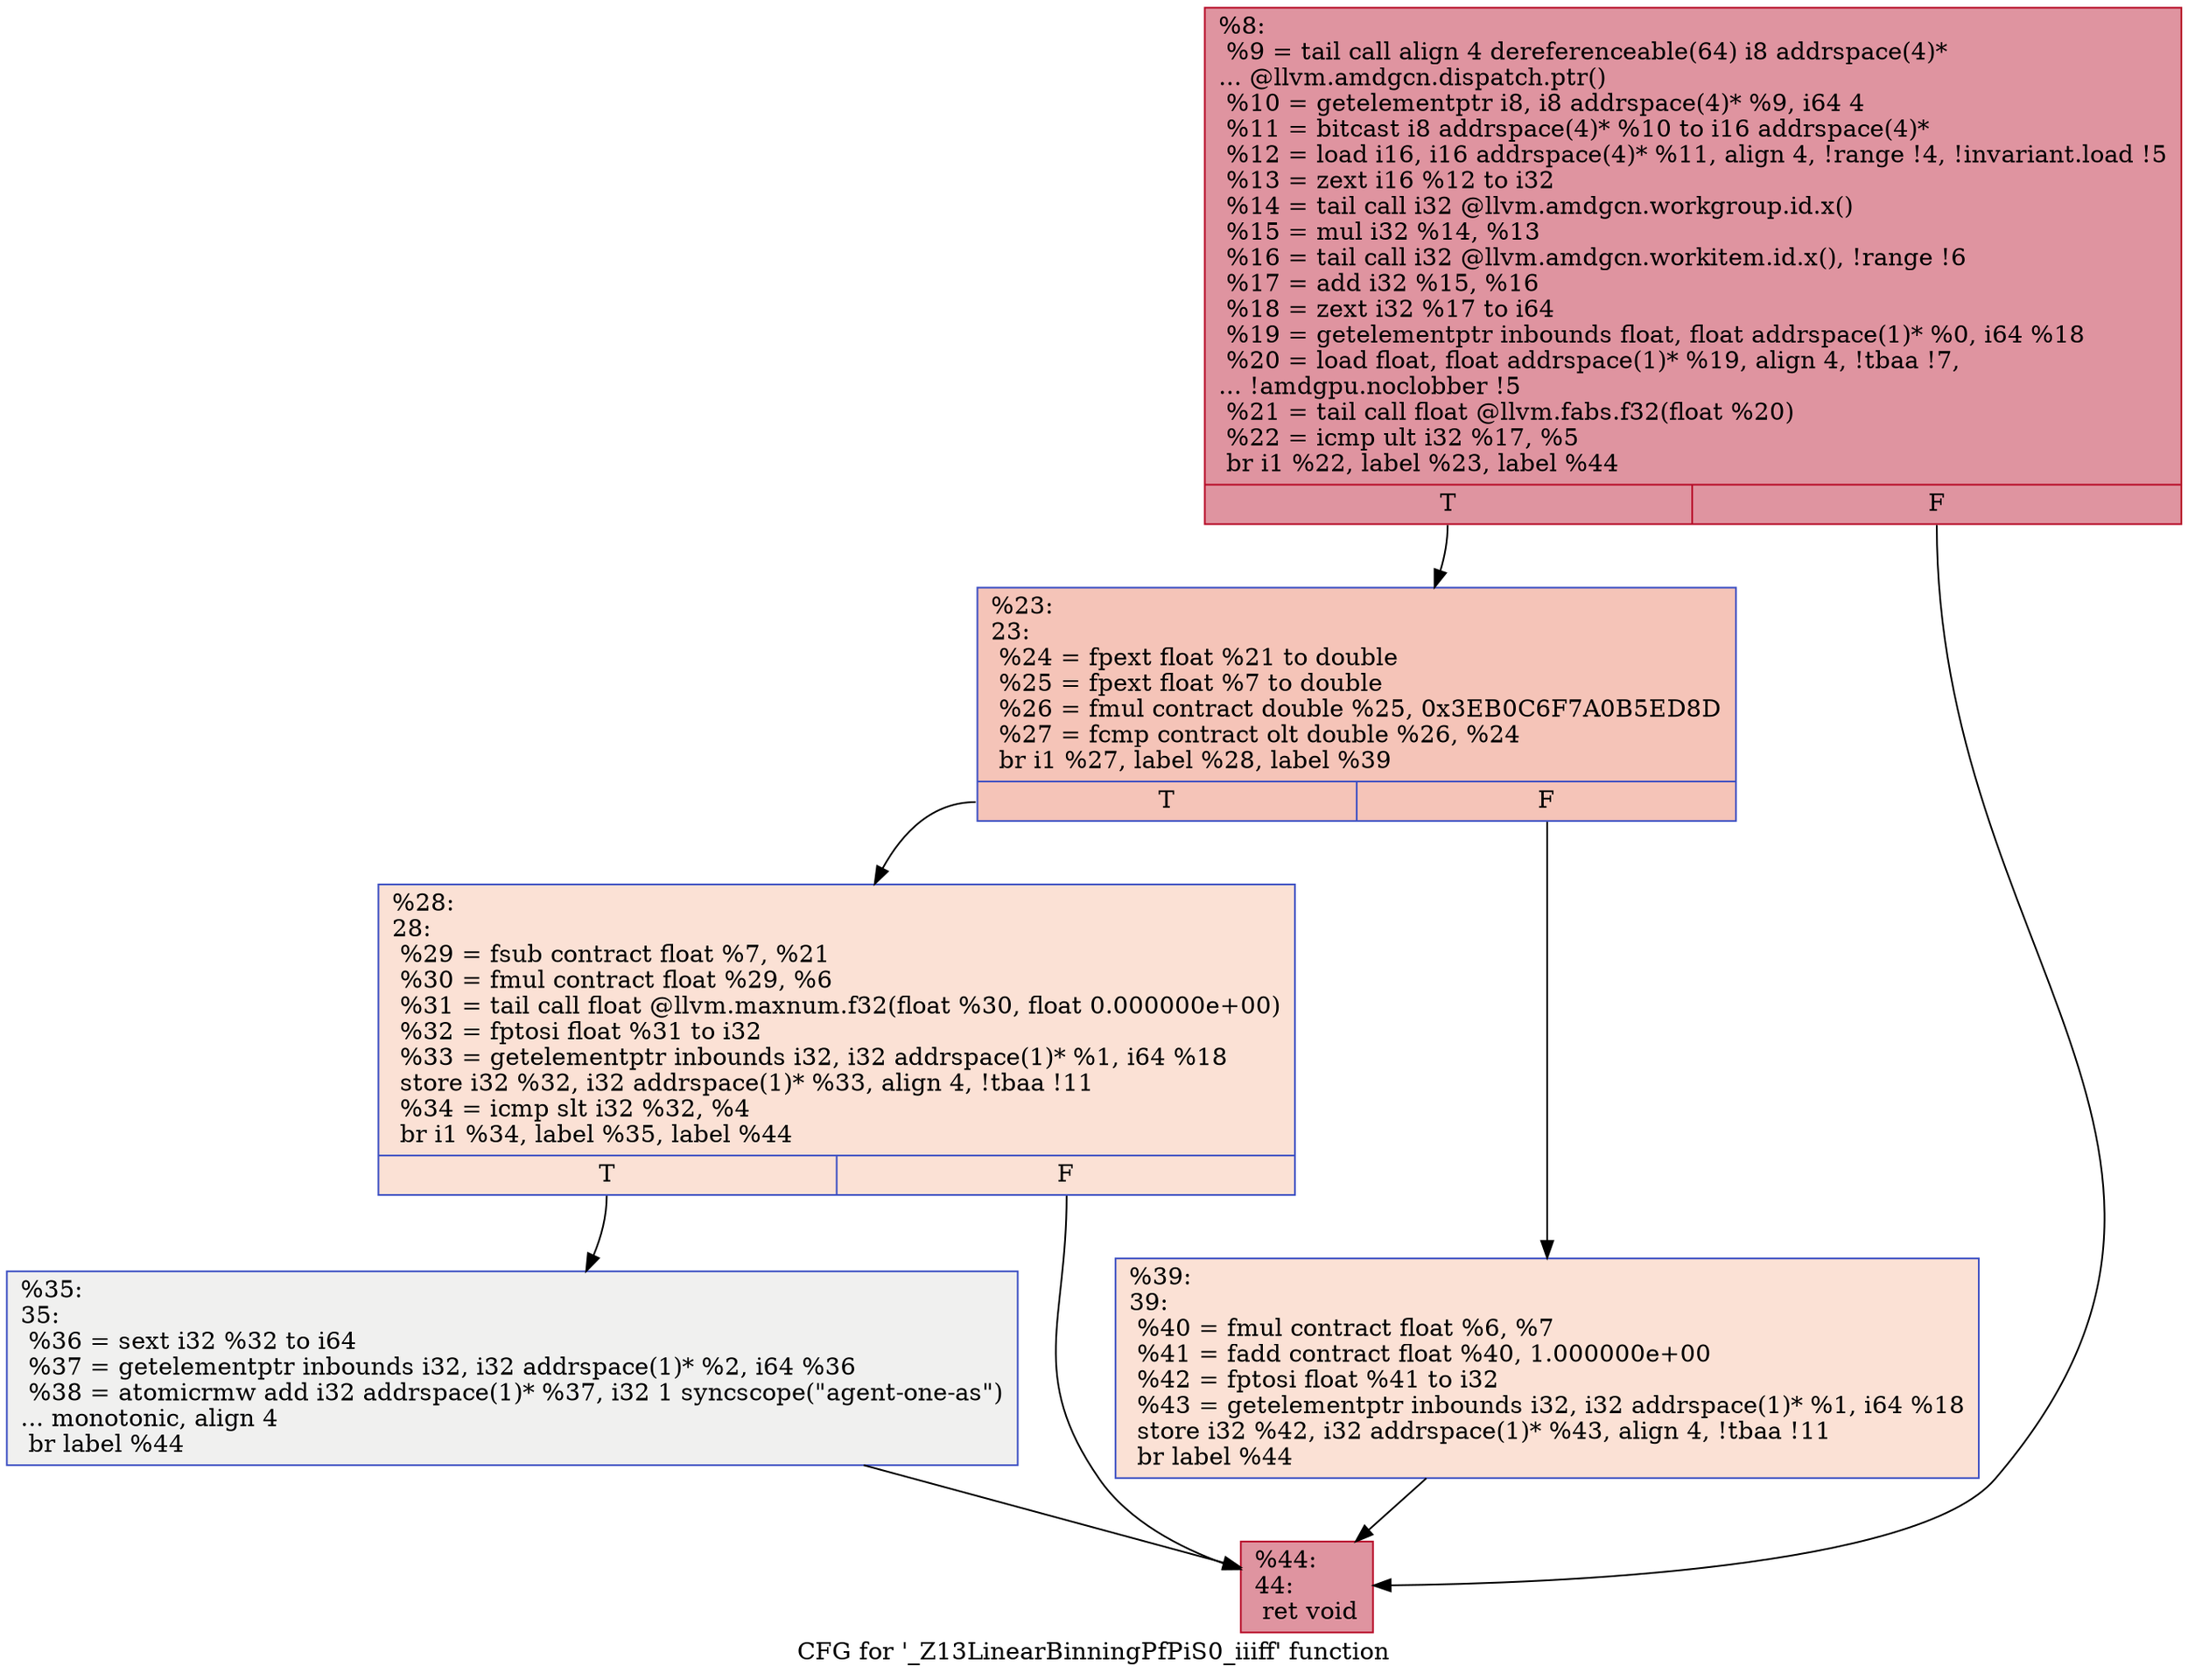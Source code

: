 digraph "CFG for '_Z13LinearBinningPfPiS0_iiiff' function" {
	label="CFG for '_Z13LinearBinningPfPiS0_iiiff' function";

	Node0x5a027a0 [shape=record,color="#b70d28ff", style=filled, fillcolor="#b70d2870",label="{%8:\l  %9 = tail call align 4 dereferenceable(64) i8 addrspace(4)*\l... @llvm.amdgcn.dispatch.ptr()\l  %10 = getelementptr i8, i8 addrspace(4)* %9, i64 4\l  %11 = bitcast i8 addrspace(4)* %10 to i16 addrspace(4)*\l  %12 = load i16, i16 addrspace(4)* %11, align 4, !range !4, !invariant.load !5\l  %13 = zext i16 %12 to i32\l  %14 = tail call i32 @llvm.amdgcn.workgroup.id.x()\l  %15 = mul i32 %14, %13\l  %16 = tail call i32 @llvm.amdgcn.workitem.id.x(), !range !6\l  %17 = add i32 %15, %16\l  %18 = zext i32 %17 to i64\l  %19 = getelementptr inbounds float, float addrspace(1)* %0, i64 %18\l  %20 = load float, float addrspace(1)* %19, align 4, !tbaa !7,\l... !amdgpu.noclobber !5\l  %21 = tail call float @llvm.fabs.f32(float %20)\l  %22 = icmp ult i32 %17, %5\l  br i1 %22, label %23, label %44\l|{<s0>T|<s1>F}}"];
	Node0x5a027a0:s0 -> Node0x5a051e0;
	Node0x5a027a0:s1 -> Node0x5a05270;
	Node0x5a051e0 [shape=record,color="#3d50c3ff", style=filled, fillcolor="#e97a5f70",label="{%23:\l23:                                               \l  %24 = fpext float %21 to double\l  %25 = fpext float %7 to double\l  %26 = fmul contract double %25, 0x3EB0C6F7A0B5ED8D\l  %27 = fcmp contract olt double %26, %24\l  br i1 %27, label %28, label %39\l|{<s0>T|<s1>F}}"];
	Node0x5a051e0:s0 -> Node0x5a05fc0;
	Node0x5a051e0:s1 -> Node0x5a06050;
	Node0x5a05fc0 [shape=record,color="#3d50c3ff", style=filled, fillcolor="#f7bca170",label="{%28:\l28:                                               \l  %29 = fsub contract float %7, %21\l  %30 = fmul contract float %29, %6\l  %31 = tail call float @llvm.maxnum.f32(float %30, float 0.000000e+00)\l  %32 = fptosi float %31 to i32\l  %33 = getelementptr inbounds i32, i32 addrspace(1)* %1, i64 %18\l  store i32 %32, i32 addrspace(1)* %33, align 4, !tbaa !11\l  %34 = icmp slt i32 %32, %4\l  br i1 %34, label %35, label %44\l|{<s0>T|<s1>F}}"];
	Node0x5a05fc0:s0 -> Node0x5a069d0;
	Node0x5a05fc0:s1 -> Node0x5a05270;
	Node0x5a069d0 [shape=record,color="#3d50c3ff", style=filled, fillcolor="#dedcdb70",label="{%35:\l35:                                               \l  %36 = sext i32 %32 to i64\l  %37 = getelementptr inbounds i32, i32 addrspace(1)* %2, i64 %36\l  %38 = atomicrmw add i32 addrspace(1)* %37, i32 1 syncscope(\"agent-one-as\")\l... monotonic, align 4\l  br label %44\l}"];
	Node0x5a069d0 -> Node0x5a05270;
	Node0x5a06050 [shape=record,color="#3d50c3ff", style=filled, fillcolor="#f7bca170",label="{%39:\l39:                                               \l  %40 = fmul contract float %6, %7\l  %41 = fadd contract float %40, 1.000000e+00\l  %42 = fptosi float %41 to i32\l  %43 = getelementptr inbounds i32, i32 addrspace(1)* %1, i64 %18\l  store i32 %42, i32 addrspace(1)* %43, align 4, !tbaa !11\l  br label %44\l}"];
	Node0x5a06050 -> Node0x5a05270;
	Node0x5a05270 [shape=record,color="#b70d28ff", style=filled, fillcolor="#b70d2870",label="{%44:\l44:                                               \l  ret void\l}"];
}
